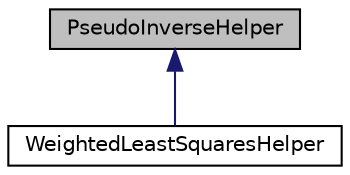 digraph "PseudoInverseHelper"
{
  edge [fontname="Helvetica",fontsize="10",labelfontname="Helvetica",labelfontsize="10"];
  node [fontname="Helvetica",fontsize="10",shape=record];
  Node0 [label="PseudoInverseHelper",height=0.2,width=0.4,color="black", fillcolor="grey75", style="filled", fontcolor="black"];
  Node0 -> Node1 [dir="back",color="midnightblue",fontsize="10",style="solid",fontname="Helvetica"];
  Node1 [label="WeightedLeastSquaresHelper",height=0.2,width=0.4,color="black", fillcolor="white", style="filled",URL="$classWeightedLeastSquaresHelper.html"];
}
